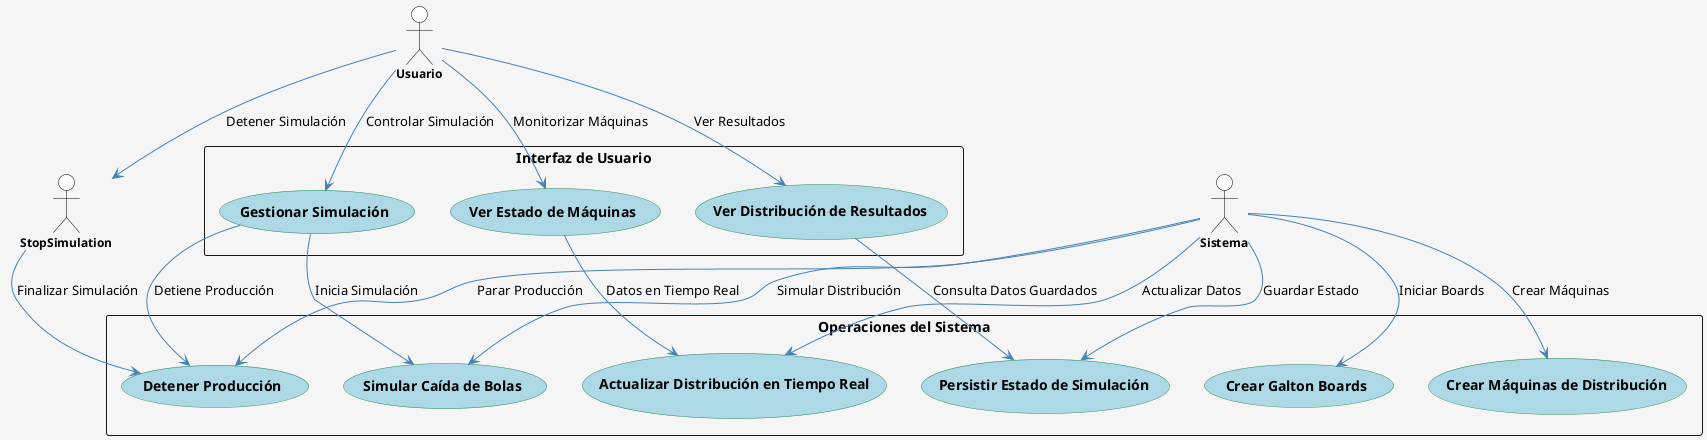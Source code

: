 @startuml
!define RECTANGLE class

skinparam backgroundColor #F5F5F5
skinparam shadowing false
skinparam usecase {
    BackgroundColor #ADD8E6
    BorderColor #2E8B57
    ArrowColor #4682B4
    FontColor Black
    FontSize 14
    FontStyle bold
}
skinparam actor {
    BackgroundColor White
    BorderColor Black
    FontSize 12
    FontStyle bold
}

actor "Usuario" as User
actor "Sistema" as SimulationSystem

rectangle "Interfaz de Usuario" as UserInterface {
    usecase "Ver Estado de Máquinas" as ViewMachineState
    usecase "Ver Distribución de Resultados" as ViewResults
    usecase "Gestionar Simulación" as ManageSimulation
}

rectangle "Operaciones del Sistema" as SystemOperations {
    usecase "Crear Galton Boards" as CreateBoards
    usecase "Crear Máquinas de Distribución" as CreateMachines
    usecase "Simular Caída de Bolas" as SimulateBalls
    usecase "Actualizar Distribución en Tiempo Real" as UpdateDistribution
    usecase "Persistir Estado de Simulación" as SaveState
    usecase "Detener Producción" as StopProduction
}

User -down-> ManageSimulation : "Controlar Simulación"
User -down-> ViewMachineState : "Monitorizar Máquinas"
User -down-> ViewResults : "Ver Resultados"
User -down-> StopSimulation : "Detener Simulación"

SimulationSystem -down-> CreateBoards : "Iniciar Boards"
SimulationSystem -down-> CreateMachines : "Crear Máquinas"
SimulationSystem -down-> SimulateBalls : "Simular Distribución"
SimulationSystem -down-> UpdateDistribution : "Actualizar Datos"
SimulationSystem -down-> SaveState : "Guardar Estado"
SimulationSystem -down-> StopProduction : "Parar Producción"

ManageSimulation --> SimulateBalls : "Inicia Simulación"
ManageSimulation --> StopProduction : "Detiene Producción"
ViewMachineState --> UpdateDistribution : "Datos en Tiempo Real"
ViewResults --> SaveState : "Consulta Datos Guardados"
StopSimulation --> StopProduction : "Finalizar Simulación"

@enduml
